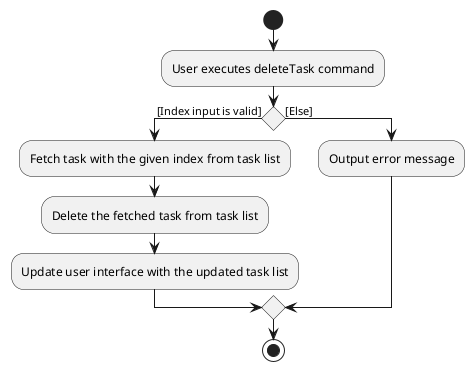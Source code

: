 @startuml
'https://plantuml.com/activity-diagram-beta

start
:User executes deleteTask command;
if () then ([Index input is valid])
    :Fetch task with the given index from task list;
    :Delete the fetched task from task list;
    :Update user interface with the updated task list;
else ([Else])
    :Output error message;

    endif
    stop

@enduml
